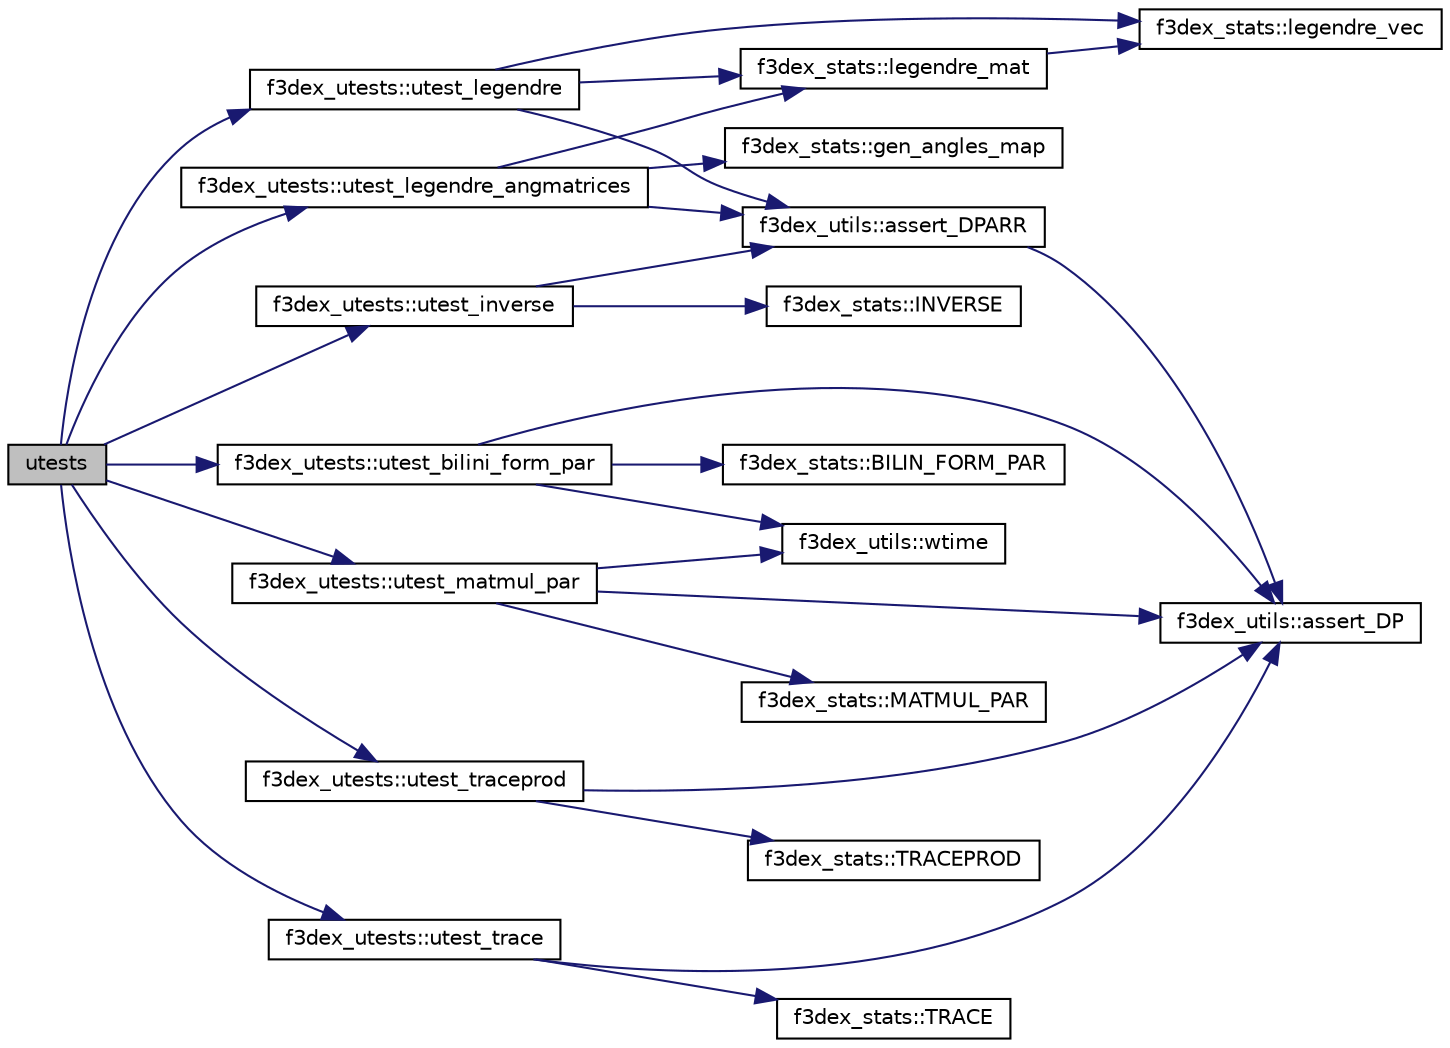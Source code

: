 digraph G
{
  edge [fontname="Helvetica",fontsize="10",labelfontname="Helvetica",labelfontsize="10"];
  node [fontname="Helvetica",fontsize="10",shape=record];
  rankdir=LR;
  Node1 [label="utests",height=0.2,width=0.4,color="black", fillcolor="grey75", style="filled" fontcolor="black"];
  Node1 -> Node2 [color="midnightblue",fontsize="10",style="solid",fontname="Helvetica"];
  Node2 [label="f3dex_utests::utest_bilini_form_par",height=0.2,width=0.4,color="black", fillcolor="white", style="filled",URL="$namespacef3dex__utests.html#a711e4fe7b4894dfb823cfaede48d377d",tooltip="Test bilinear form functionalty."];
  Node2 -> Node3 [color="midnightblue",fontsize="10",style="solid",fontname="Helvetica"];
  Node3 [label="f3dex_utils::assert_DP",height=0.2,width=0.4,color="black", fillcolor="white", style="filled",URL="$namespacef3dex__utils.html#ad4cb6613ee589637f453ef808466a0f9",tooltip="Assert if two doubles are equal."];
  Node2 -> Node4 [color="midnightblue",fontsize="10",style="solid",fontname="Helvetica"];
  Node4 [label="f3dex_stats::BILIN_FORM_PAR",height=0.2,width=0.4,color="black", fillcolor="white", style="filled",URL="$namespacef3dex__stats.html#af0a10f88c8029206196ea18b3ad579ba",tooltip="Parallel bilinear form."];
  Node2 -> Node5 [color="midnightblue",fontsize="10",style="solid",fontname="Helvetica"];
  Node5 [label="f3dex_utils::wtime",height=0.2,width=0.4,color="black", fillcolor="white", style="filled",URL="$namespacef3dex__utils.html#ac5aa172010ec6cd9bd4c5273904b0405",tooltip="Measures system time."];
  Node1 -> Node6 [color="midnightblue",fontsize="10",style="solid",fontname="Helvetica"];
  Node6 [label="f3dex_utests::utest_inverse",height=0.2,width=0.4,color="black", fillcolor="white", style="filled",URL="$namespacef3dex__utests.html#a1ac11b22f78f0d83a22ab998cc2e1112",tooltip="Test inverse functionalty."];
  Node6 -> Node7 [color="midnightblue",fontsize="10",style="solid",fontname="Helvetica"];
  Node7 [label="f3dex_utils::assert_DPARR",height=0.2,width=0.4,color="black", fillcolor="white", style="filled",URL="$namespacef3dex__utils.html#a234414d8daaf5e3bfd03754331b467ed",tooltip="Assert if two arrays are equal."];
  Node7 -> Node3 [color="midnightblue",fontsize="10",style="solid",fontname="Helvetica"];
  Node6 -> Node8 [color="midnightblue",fontsize="10",style="solid",fontname="Helvetica"];
  Node8 [label="f3dex_stats::INVERSE",height=0.2,width=0.4,color="black", fillcolor="white", style="filled",URL="$namespacef3dex__stats.html#a564304481b43b3d55989683f03460410",tooltip="Inverts matrix."];
  Node1 -> Node9 [color="midnightblue",fontsize="10",style="solid",fontname="Helvetica"];
  Node9 [label="f3dex_utests::utest_legendre",height=0.2,width=0.4,color="black", fillcolor="white", style="filled",URL="$namespacef3dex__utests.html#a0bd9e3f3f7857cd59dd4787f27053ed2",tooltip="Test legendre functionalty."];
  Node9 -> Node7 [color="midnightblue",fontsize="10",style="solid",fontname="Helvetica"];
  Node9 -> Node10 [color="midnightblue",fontsize="10",style="solid",fontname="Helvetica"];
  Node10 [label="f3dex_stats::legendre_mat",height=0.2,width=0.4,color="black", fillcolor="white", style="filled",URL="$namespacef3dex__stats.html#aa2fb45e013179295e3b876ced9eff015",tooltip="Computes legendre coefs of an array using recurrence."];
  Node10 -> Node11 [color="midnightblue",fontsize="10",style="solid",fontname="Helvetica"];
  Node11 [label="f3dex_stats::legendre_vec",height=0.2,width=0.4,color="black", fillcolor="white", style="filled",URL="$namespacef3dex__stats.html#a1f360b2a41b5a63c3379390a55ef07b2",tooltip="Computes legendre coefs of a double using recurrence."];
  Node9 -> Node11 [color="midnightblue",fontsize="10",style="solid",fontname="Helvetica"];
  Node1 -> Node12 [color="midnightblue",fontsize="10",style="solid",fontname="Helvetica"];
  Node12 [label="f3dex_utests::utest_legendre_angmatrices",height=0.2,width=0.4,color="black", fillcolor="white", style="filled",URL="$namespacef3dex__utests.html#a57da44b855f549d74b66e6f5766ad969",tooltip="Test legendre angmatrices functionalty."];
  Node12 -> Node7 [color="midnightblue",fontsize="10",style="solid",fontname="Helvetica"];
  Node12 -> Node13 [color="midnightblue",fontsize="10",style="solid",fontname="Helvetica"];
  Node13 [label="f3dex_stats::gen_angles_map",height=0.2,width=0.4,color="black", fillcolor="white", style="filled",URL="$namespacef3dex__stats.html#ac34a6421249816395b51048aa0a3dde3",tooltip="Generates &lt;xxt&gt; correlation angles map."];
  Node12 -> Node10 [color="midnightblue",fontsize="10",style="solid",fontname="Helvetica"];
  Node1 -> Node14 [color="midnightblue",fontsize="10",style="solid",fontname="Helvetica"];
  Node14 [label="f3dex_utests::utest_matmul_par",height=0.2,width=0.4,color="black", fillcolor="white", style="filled",URL="$namespacef3dex__utests.html#af92f9fe6f9ec9dade31e9fc47ea73551",tooltip="Test parallel matrix multiplication functionalty."];
  Node14 -> Node3 [color="midnightblue",fontsize="10",style="solid",fontname="Helvetica"];
  Node14 -> Node15 [color="midnightblue",fontsize="10",style="solid",fontname="Helvetica"];
  Node15 [label="f3dex_stats::MATMUL_PAR",height=0.2,width=0.4,color="black", fillcolor="white", style="filled",URL="$namespacef3dex__stats.html#a046613d05a3a2eb1808a7ee99fba7509",tooltip="Parallel matrix multiplication."];
  Node14 -> Node5 [color="midnightblue",fontsize="10",style="solid",fontname="Helvetica"];
  Node1 -> Node16 [color="midnightblue",fontsize="10",style="solid",fontname="Helvetica"];
  Node16 [label="f3dex_utests::utest_trace",height=0.2,width=0.4,color="black", fillcolor="white", style="filled",URL="$namespacef3dex__utests.html#a9afe88e0ae4f7e4e96f5f6c4516310d9",tooltip="Test trave functionalty."];
  Node16 -> Node3 [color="midnightblue",fontsize="10",style="solid",fontname="Helvetica"];
  Node16 -> Node17 [color="midnightblue",fontsize="10",style="solid",fontname="Helvetica"];
  Node17 [label="f3dex_stats::TRACE",height=0.2,width=0.4,color="black", fillcolor="white", style="filled",URL="$namespacef3dex__stats.html#aa88d6eefa32a9edc04b3d93af96f5a2e",tooltip="TRACE."];
  Node1 -> Node18 [color="midnightblue",fontsize="10",style="solid",fontname="Helvetica"];
  Node18 [label="f3dex_utests::utest_traceprod",height=0.2,width=0.4,color="black", fillcolor="white", style="filled",URL="$namespacef3dex__utests.html#aaa91fc8ed84fd3255d97e9b51f2cb970",tooltip="Test trace_prod functionalty."];
  Node18 -> Node3 [color="midnightblue",fontsize="10",style="solid",fontname="Helvetica"];
  Node18 -> Node19 [color="midnightblue",fontsize="10",style="solid",fontname="Helvetica"];
  Node19 [label="f3dex_stats::TRACEPROD",height=0.2,width=0.4,color="black", fillcolor="white", style="filled",URL="$namespacef3dex__stats.html#ae106140bb309de7d7779b6b086050bf4",tooltip="TRACE of a product of matrices."];
}
